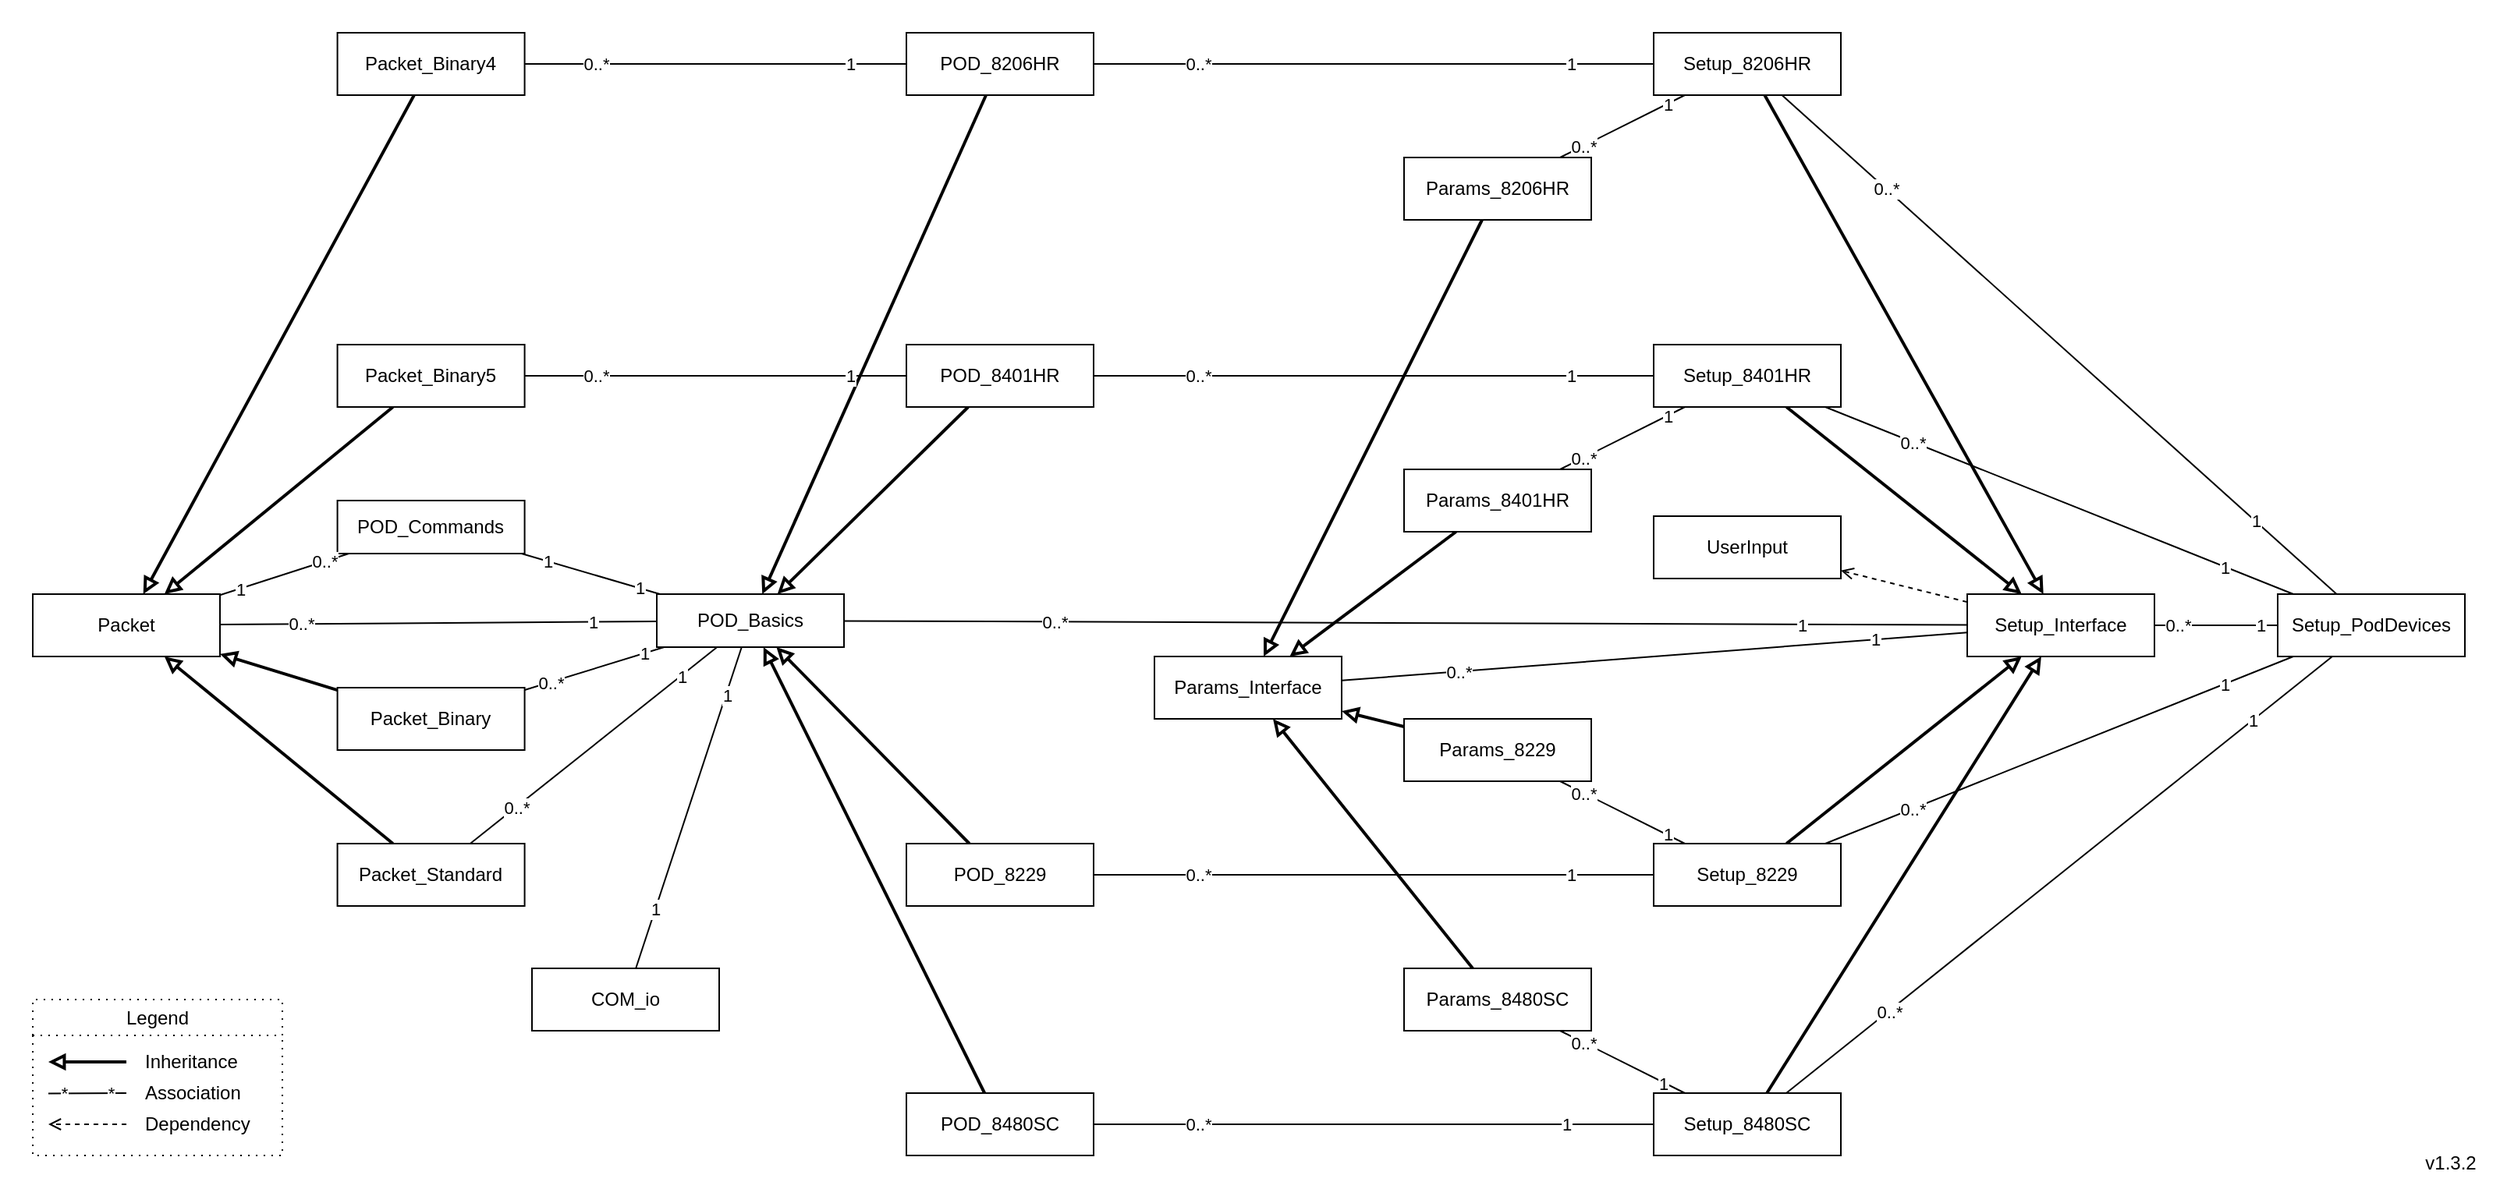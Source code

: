 <mxfile version="21.5.1" type="device">
  <diagram name="Page-1" id="8kIWOGsX5G2s9qzZLplj">
    <mxGraphModel dx="3590" dy="1853" grid="1" gridSize="10" guides="1" tooltips="1" connect="1" arrows="1" fold="1" page="0" pageScale="1" pageWidth="850" pageHeight="1100" math="0" shadow="0">
      <root>
        <mxCell id="0" />
        <mxCell id="1" parent="0" />
        <mxCell id="rNg2EFlrI3MOSEz9Saxy-4" value="" style="rounded=0;whiteSpace=wrap;html=1;strokeColor=#FFFFFF;strokeWidth=1;fontStyle=0" parent="1" vertex="1">
          <mxGeometry x="-460" y="-20" width="1600" height="760" as="geometry" />
        </mxCell>
        <mxCell id="12" value="Legend" style="swimlane;whiteSpace=wrap;html=1;gradientColor=none;dashed=1;dashPattern=1 4;fontStyle=0" parent="1" vertex="1">
          <mxGeometry x="-440" y="620" width="160" height="100" as="geometry" />
        </mxCell>
        <mxCell id="7" value="Inheritance" style="text;html=1;strokeColor=none;fillColor=none;align=left;verticalAlign=middle;whiteSpace=wrap;rounded=0;fontStyle=0" parent="12" vertex="1">
          <mxGeometry x="70" y="30" width="80" height="20" as="geometry" />
        </mxCell>
        <mxCell id="4" value="" style="endArrow=block;html=1;endFill=0;strokeWidth=2;fontStyle=0" parent="12" edge="1">
          <mxGeometry width="50" height="50" relative="1" as="geometry">
            <mxPoint x="60" y="40" as="sourcePoint" />
            <mxPoint x="10" y="40" as="targetPoint" />
          </mxGeometry>
        </mxCell>
        <mxCell id="8" value="Association" style="text;html=1;strokeColor=none;fillColor=none;align=left;verticalAlign=middle;whiteSpace=wrap;rounded=0;fontStyle=0" parent="12" vertex="1">
          <mxGeometry x="70" y="50" width="80" height="20" as="geometry" />
        </mxCell>
        <mxCell id="4rP3tmyDoXCIiBvURkH--39" value="" style="endArrow=open;html=1;endFill=0;dashed=1;fontStyle=0" parent="12" edge="1">
          <mxGeometry width="50" height="50" relative="1" as="geometry">
            <mxPoint x="60" y="80" as="sourcePoint" />
            <mxPoint x="10" y="80" as="targetPoint" />
          </mxGeometry>
        </mxCell>
        <mxCell id="4rP3tmyDoXCIiBvURkH--40" value="Dependency" style="text;html=1;strokeColor=none;fillColor=none;align=left;verticalAlign=middle;whiteSpace=wrap;rounded=0;fontStyle=0" parent="12" vertex="1">
          <mxGeometry x="70" y="70" width="80" height="20" as="geometry" />
        </mxCell>
        <mxCell id="4rP3tmyDoXCIiBvURkH--67" value="" style="endArrow=none;html=1;endFill=0;fontStyle=0" parent="12" edge="1">
          <mxGeometry width="50" height="50" relative="1" as="geometry">
            <mxPoint x="60" y="60" as="sourcePoint" />
            <mxPoint x="10" y="60.25" as="targetPoint" />
          </mxGeometry>
        </mxCell>
        <mxCell id="4rP3tmyDoXCIiBvURkH--68" value="*" style="edgeLabel;html=1;align=center;verticalAlign=middle;resizable=0;points=[];fontStyle=0" parent="4rP3tmyDoXCIiBvURkH--67" vertex="1" connectable="0">
          <mxGeometry x="0.627" relative="1" as="geometry">
            <mxPoint as="offset" />
          </mxGeometry>
        </mxCell>
        <mxCell id="4rP3tmyDoXCIiBvURkH--69" value="*&lt;br&gt;" style="edgeLabel;html=1;align=center;verticalAlign=middle;resizable=0;points=[];fontStyle=0" parent="4rP3tmyDoXCIiBvURkH--67" vertex="1" connectable="0">
          <mxGeometry x="-0.706" relative="1" as="geometry">
            <mxPoint x="-3" as="offset" />
          </mxGeometry>
        </mxCell>
        <mxCell id="bx1p0kPIpxOsbpVViYsy-33" value="" style="endArrow=none;html=1;endFill=0;fontStyle=0" parent="1" source="_WhWga9PzR_UyUv0E_fq-114" target="_WhWga9PzR_UyUv0E_fq-112" edge="1">
          <mxGeometry width="50" height="50" relative="1" as="geometry">
            <mxPoint x="932" y="268.72" as="sourcePoint" />
            <mxPoint x="902" y="268.72" as="targetPoint" />
          </mxGeometry>
        </mxCell>
        <mxCell id="4rP3tmyDoXCIiBvURkH--42" value="1" style="edgeLabel;html=1;align=center;verticalAlign=middle;resizable=0;points=[];fontStyle=0" parent="bx1p0kPIpxOsbpVViYsy-33" vertex="1" connectable="0">
          <mxGeometry x="0.627" relative="1" as="geometry">
            <mxPoint as="offset" />
          </mxGeometry>
        </mxCell>
        <mxCell id="4rP3tmyDoXCIiBvURkH--44" value="1" style="edgeLabel;html=1;align=center;verticalAlign=middle;resizable=0;points=[];fontStyle=0" parent="bx1p0kPIpxOsbpVViYsy-33" vertex="1" connectable="0">
          <mxGeometry x="-0.706" relative="1" as="geometry">
            <mxPoint as="offset" />
          </mxGeometry>
        </mxCell>
        <mxCell id="bx1p0kPIpxOsbpVViYsy-34" value="" style="endArrow=block;html=1;endFill=0;strokeWidth=2;fontStyle=0" parent="1" source="_WhWga9PzR_UyUv0E_fq-116" target="_WhWga9PzR_UyUv0E_fq-115" edge="1">
          <mxGeometry width="50" height="50" relative="1" as="geometry">
            <mxPoint x="780" y="-73.78" as="sourcePoint" />
            <mxPoint x="750" y="-73.78" as="targetPoint" />
          </mxGeometry>
        </mxCell>
        <mxCell id="bx1p0kPIpxOsbpVViYsy-35" value="" style="endArrow=block;html=1;endFill=0;strokeWidth=2;fontStyle=0" parent="1" source="_WhWga9PzR_UyUv0E_fq-118" target="_WhWga9PzR_UyUv0E_fq-115" edge="1">
          <mxGeometry width="50" height="50" relative="1" as="geometry">
            <mxPoint x="-30" y="381.22" as="sourcePoint" />
            <mxPoint x="-110" y="375.22" as="targetPoint" />
          </mxGeometry>
        </mxCell>
        <mxCell id="bx1p0kPIpxOsbpVViYsy-36" value="" style="endArrow=block;html=1;endFill=0;strokeWidth=2;fontStyle=0" parent="1" source="_WhWga9PzR_UyUv0E_fq-101" target="_WhWga9PzR_UyUv0E_fq-114" edge="1">
          <mxGeometry width="50" height="50" relative="1" as="geometry">
            <mxPoint x="917" y="-62.78" as="sourcePoint" />
            <mxPoint x="887" y="-62.78" as="targetPoint" />
          </mxGeometry>
        </mxCell>
        <mxCell id="bx1p0kPIpxOsbpVViYsy-37" value="" style="endArrow=block;html=1;endFill=0;strokeWidth=2;fontStyle=0" parent="1" source="_WhWga9PzR_UyUv0E_fq-102" target="_WhWga9PzR_UyUv0E_fq-114" edge="1">
          <mxGeometry width="50" height="50" relative="1" as="geometry">
            <mxPoint x="197" y="57.22" as="sourcePoint" />
            <mxPoint x="117" y="60.22" as="targetPoint" />
          </mxGeometry>
        </mxCell>
        <mxCell id="bx1p0kPIpxOsbpVViYsy-43" value="" style="endArrow=block;html=1;endFill=0;strokeWidth=2;fontStyle=0" parent="1" source="_WhWga9PzR_UyUv0E_fq-113" target="_WhWga9PzR_UyUv0E_fq-122" edge="1">
          <mxGeometry width="50" height="50" relative="1" as="geometry">
            <mxPoint x="330" y="67.22" as="sourcePoint" />
            <mxPoint x="250" y="49.22" as="targetPoint" />
          </mxGeometry>
        </mxCell>
        <mxCell id="bx1p0kPIpxOsbpVViYsy-44" value="" style="endArrow=block;html=1;endFill=0;strokeWidth=2;fontStyle=0" parent="1" source="_WhWga9PzR_UyUv0E_fq-119" target="_WhWga9PzR_UyUv0E_fq-122" edge="1">
          <mxGeometry width="50" height="50" relative="1" as="geometry">
            <mxPoint x="789" y="68.22" as="sourcePoint" />
            <mxPoint x="552" y="217.22" as="targetPoint" />
          </mxGeometry>
        </mxCell>
        <mxCell id="bx1p0kPIpxOsbpVViYsy-47" value="" style="endArrow=open;html=1;endFill=0;dashed=1;fontStyle=0" parent="1" source="_WhWga9PzR_UyUv0E_fq-122" target="_WhWga9PzR_UyUv0E_fq-121" edge="1">
          <mxGeometry width="50" height="50" relative="1" as="geometry">
            <mxPoint x="364" y="75.22" as="sourcePoint" />
            <mxPoint x="164" y="157.22" as="targetPoint" />
          </mxGeometry>
        </mxCell>
        <mxCell id="bx1p0kPIpxOsbpVViYsy-51" value="" style="endArrow=block;html=1;endFill=0;strokeWidth=2;fontStyle=0" parent="1" source="_WhWga9PzR_UyUv0E_fq-95" target="_WhWga9PzR_UyUv0E_fq-114" edge="1">
          <mxGeometry width="50" height="50" relative="1" as="geometry">
            <mxPoint x="165" y="158.22" as="sourcePoint" />
            <mxPoint x="107" y="169.22" as="targetPoint" />
          </mxGeometry>
        </mxCell>
        <mxCell id="Au0DEcnGLnKyeH4aQmwk-26" value="" style="endArrow=block;html=1;endFill=0;strokeWidth=2;fontStyle=0" parent="1" source="_WhWga9PzR_UyUv0E_fq-128" target="_WhWga9PzR_UyUv0E_fq-115" edge="1">
          <mxGeometry width="50" height="50" relative="1" as="geometry">
            <mxPoint y="28.22" as="sourcePoint" />
            <mxPoint x="-32" y="44.22" as="targetPoint" />
          </mxGeometry>
        </mxCell>
        <mxCell id="Au0DEcnGLnKyeH4aQmwk-31" value="" style="endArrow=block;html=1;endFill=0;strokeWidth=2;fontStyle=0" parent="1" source="_WhWga9PzR_UyUv0E_fq-123" target="_WhWga9PzR_UyUv0E_fq-122" edge="1">
          <mxGeometry width="50" height="50" relative="1" as="geometry">
            <mxPoint x="912" y="109.22" as="sourcePoint" />
            <mxPoint x="816" y="249.22" as="targetPoint" />
          </mxGeometry>
        </mxCell>
        <mxCell id="4rP3tmyDoXCIiBvURkH--19" value="" style="endArrow=block;html=1;endFill=0;strokeWidth=2;fontStyle=0" parent="1" source="_WhWga9PzR_UyUv0E_fq-109" target="_WhWga9PzR_UyUv0E_fq-114" edge="1">
          <mxGeometry width="50" height="50" relative="1" as="geometry">
            <mxPoint x="186" y="517.22" as="sourcePoint" />
            <mxPoint x="43" y="171.22" as="targetPoint" />
          </mxGeometry>
        </mxCell>
        <mxCell id="4rP3tmyDoXCIiBvURkH--21" value="" style="endArrow=block;html=1;endFill=0;strokeWidth=2;fontStyle=0" parent="1" source="_WhWga9PzR_UyUv0E_fq-126" target="_WhWga9PzR_UyUv0E_fq-122" edge="1">
          <mxGeometry width="50" height="50" relative="1" as="geometry">
            <mxPoint x="911" y="482.22" as="sourcePoint" />
            <mxPoint x="818" y="353.22" as="targetPoint" />
          </mxGeometry>
        </mxCell>
        <mxCell id="4rP3tmyDoXCIiBvURkH--33" value="" style="endArrow=block;html=1;endFill=0;strokeWidth=2;fontStyle=0" parent="1" source="_WhWga9PzR_UyUv0E_fq-127" target="_WhWga9PzR_UyUv0E_fq-115" edge="1">
          <mxGeometry width="50" height="50" relative="1" as="geometry">
            <mxPoint x="180" y="315.22" as="sourcePoint" />
            <mxPoint x="126" y="281.22" as="targetPoint" />
          </mxGeometry>
        </mxCell>
        <mxCell id="4rP3tmyDoXCIiBvURkH--45" value="" style="endArrow=none;html=1;endFill=0;fontStyle=0" parent="1" source="_WhWga9PzR_UyUv0E_fq-114" target="_WhWga9PzR_UyUv0E_fq-111" edge="1">
          <mxGeometry width="50" height="50" relative="1" as="geometry">
            <mxPoint x="-78" y="411.72" as="sourcePoint" />
            <mxPoint x="-141" y="388.72" as="targetPoint" />
          </mxGeometry>
        </mxCell>
        <mxCell id="4rP3tmyDoXCIiBvURkH--46" value="1" style="edgeLabel;html=1;align=center;verticalAlign=middle;resizable=0;points=[];fontStyle=0" parent="4rP3tmyDoXCIiBvURkH--45" vertex="1" connectable="0">
          <mxGeometry x="0.627" relative="1" as="geometry">
            <mxPoint as="offset" />
          </mxGeometry>
        </mxCell>
        <mxCell id="4rP3tmyDoXCIiBvURkH--47" value="1" style="edgeLabel;html=1;align=center;verticalAlign=middle;resizable=0;points=[];fontStyle=0" parent="4rP3tmyDoXCIiBvURkH--45" vertex="1" connectable="0">
          <mxGeometry x="-0.706" relative="1" as="geometry">
            <mxPoint as="offset" />
          </mxGeometry>
        </mxCell>
        <mxCell id="4rP3tmyDoXCIiBvURkH--48" value="" style="endArrow=none;html=1;endFill=0;fontStyle=0" parent="1" source="_WhWga9PzR_UyUv0E_fq-123" target="_WhWga9PzR_UyUv0E_fq-95" edge="1">
          <mxGeometry width="50" height="50" relative="1" as="geometry">
            <mxPoint x="550" y="-197.0" as="sourcePoint" />
            <mxPoint x="60" y="-197.0" as="targetPoint" />
          </mxGeometry>
        </mxCell>
        <mxCell id="4rP3tmyDoXCIiBvURkH--49" value="0..*" style="edgeLabel;html=1;align=center;verticalAlign=middle;resizable=0;points=[];fontStyle=0" parent="4rP3tmyDoXCIiBvURkH--48" vertex="1" connectable="0">
          <mxGeometry x="0.627" relative="1" as="geometry">
            <mxPoint as="offset" />
          </mxGeometry>
        </mxCell>
        <mxCell id="4rP3tmyDoXCIiBvURkH--50" value="1" style="edgeLabel;html=1;align=center;verticalAlign=middle;resizable=0;points=[];fontStyle=0" parent="4rP3tmyDoXCIiBvURkH--48" vertex="1" connectable="0">
          <mxGeometry x="-0.706" relative="1" as="geometry">
            <mxPoint as="offset" />
          </mxGeometry>
        </mxCell>
        <mxCell id="4rP3tmyDoXCIiBvURkH--51" value="" style="endArrow=none;html=1;endFill=0;fontStyle=0" parent="1" source="_WhWga9PzR_UyUv0E_fq-123" target="_WhWga9PzR_UyUv0E_fq-128" edge="1">
          <mxGeometry width="50" height="50" relative="1" as="geometry">
            <mxPoint x="870" y="-201.78" as="sourcePoint" />
            <mxPoint x="380" y="-201.78" as="targetPoint" />
          </mxGeometry>
        </mxCell>
        <mxCell id="4rP3tmyDoXCIiBvURkH--52" value="0..*" style="edgeLabel;html=1;align=center;verticalAlign=middle;resizable=0;points=[];fontStyle=0" parent="4rP3tmyDoXCIiBvURkH--51" vertex="1" connectable="0">
          <mxGeometry x="0.627" relative="1" as="geometry">
            <mxPoint as="offset" />
          </mxGeometry>
        </mxCell>
        <mxCell id="4rP3tmyDoXCIiBvURkH--53" value="1" style="edgeLabel;html=1;align=center;verticalAlign=middle;resizable=0;points=[];fontStyle=0" parent="4rP3tmyDoXCIiBvURkH--51" vertex="1" connectable="0">
          <mxGeometry x="-0.706" relative="1" as="geometry">
            <mxPoint as="offset" />
          </mxGeometry>
        </mxCell>
        <mxCell id="4rP3tmyDoXCIiBvURkH--54" value="" style="endArrow=none;html=1;endFill=0;fontStyle=0" parent="1" source="_WhWga9PzR_UyUv0E_fq-113" target="_WhWga9PzR_UyUv0E_fq-101" edge="1">
          <mxGeometry width="50" height="50" relative="1" as="geometry">
            <mxPoint x="550" y="-161" as="sourcePoint" />
            <mxPoint x="60" y="-161" as="targetPoint" />
          </mxGeometry>
        </mxCell>
        <mxCell id="4rP3tmyDoXCIiBvURkH--55" value="0..*" style="edgeLabel;html=1;align=center;verticalAlign=middle;resizable=0;points=[];fontStyle=0" parent="4rP3tmyDoXCIiBvURkH--54" vertex="1" connectable="0">
          <mxGeometry x="0.627" relative="1" as="geometry">
            <mxPoint as="offset" />
          </mxGeometry>
        </mxCell>
        <mxCell id="4rP3tmyDoXCIiBvURkH--56" value="1" style="edgeLabel;html=1;align=center;verticalAlign=middle;resizable=0;points=[];fontStyle=0" parent="4rP3tmyDoXCIiBvURkH--54" vertex="1" connectable="0">
          <mxGeometry x="-0.706" relative="1" as="geometry">
            <mxPoint as="offset" />
          </mxGeometry>
        </mxCell>
        <mxCell id="4rP3tmyDoXCIiBvURkH--57" value="" style="endArrow=none;html=1;endFill=0;fontStyle=0" parent="1" source="_WhWga9PzR_UyUv0E_fq-113" target="_WhWga9PzR_UyUv0E_fq-116" edge="1">
          <mxGeometry width="50" height="50" relative="1" as="geometry">
            <mxPoint x="630" y="64" as="sourcePoint" />
            <mxPoint x="590" y="-82.78" as="targetPoint" />
          </mxGeometry>
        </mxCell>
        <mxCell id="4rP3tmyDoXCIiBvURkH--58" value="0..*" style="edgeLabel;html=1;align=center;verticalAlign=middle;resizable=0;points=[];fontStyle=0" parent="4rP3tmyDoXCIiBvURkH--57" vertex="1" connectable="0">
          <mxGeometry x="0.627" relative="1" as="geometry">
            <mxPoint as="offset" />
          </mxGeometry>
        </mxCell>
        <mxCell id="4rP3tmyDoXCIiBvURkH--59" value="1" style="edgeLabel;html=1;align=center;verticalAlign=middle;resizable=0;points=[];fontStyle=0" parent="4rP3tmyDoXCIiBvURkH--57" vertex="1" connectable="0">
          <mxGeometry x="-0.706" relative="1" as="geometry">
            <mxPoint as="offset" />
          </mxGeometry>
        </mxCell>
        <mxCell id="4rP3tmyDoXCIiBvURkH--60" value="" style="endArrow=none;html=1;endFill=0;fontStyle=0" parent="1" source="_WhWga9PzR_UyUv0E_fq-119" target="_WhWga9PzR_UyUv0E_fq-102" edge="1">
          <mxGeometry width="50" height="50" relative="1" as="geometry">
            <mxPoint x="550" y="124" as="sourcePoint" />
            <mxPoint x="60" y="125" as="targetPoint" />
          </mxGeometry>
        </mxCell>
        <mxCell id="4rP3tmyDoXCIiBvURkH--61" value="0..*" style="edgeLabel;html=1;align=center;verticalAlign=middle;resizable=0;points=[];fontStyle=0" parent="4rP3tmyDoXCIiBvURkH--60" vertex="1" connectable="0">
          <mxGeometry x="0.627" relative="1" as="geometry">
            <mxPoint as="offset" />
          </mxGeometry>
        </mxCell>
        <mxCell id="4rP3tmyDoXCIiBvURkH--62" value="1" style="edgeLabel;html=1;align=center;verticalAlign=middle;resizable=0;points=[];fontStyle=0" parent="4rP3tmyDoXCIiBvURkH--60" vertex="1" connectable="0">
          <mxGeometry x="-0.706" relative="1" as="geometry">
            <mxPoint as="offset" />
          </mxGeometry>
        </mxCell>
        <mxCell id="4rP3tmyDoXCIiBvURkH--63" value="" style="endArrow=none;html=1;endFill=0;fontStyle=0" parent="1" source="_WhWga9PzR_UyUv0E_fq-119" target="_WhWga9PzR_UyUv0E_fq-118" edge="1">
          <mxGeometry width="50" height="50" relative="1" as="geometry">
            <mxPoint x="870" y="508.22" as="sourcePoint" />
            <mxPoint x="370" y="508.22" as="targetPoint" />
          </mxGeometry>
        </mxCell>
        <mxCell id="4rP3tmyDoXCIiBvURkH--64" value="0..*" style="edgeLabel;html=1;align=center;verticalAlign=middle;resizable=0;points=[];fontStyle=0" parent="4rP3tmyDoXCIiBvURkH--63" vertex="1" connectable="0">
          <mxGeometry x="0.627" relative="1" as="geometry">
            <mxPoint as="offset" />
          </mxGeometry>
        </mxCell>
        <mxCell id="4rP3tmyDoXCIiBvURkH--65" value="1" style="edgeLabel;html=1;align=center;verticalAlign=middle;resizable=0;points=[];fontStyle=0" parent="4rP3tmyDoXCIiBvURkH--63" vertex="1" connectable="0">
          <mxGeometry x="-0.706" relative="1" as="geometry">
            <mxPoint as="offset" />
          </mxGeometry>
        </mxCell>
        <mxCell id="4rP3tmyDoXCIiBvURkH--72" value="" style="endArrow=none;html=1;endFill=0;fontStyle=0" parent="1" source="_WhWga9PzR_UyUv0E_fq-126" target="_WhWga9PzR_UyUv0E_fq-109" edge="1">
          <mxGeometry width="50" height="50" relative="1" as="geometry">
            <mxPoint x="540" y="890" as="sourcePoint" />
            <mxPoint x="40" y="890" as="targetPoint" />
          </mxGeometry>
        </mxCell>
        <mxCell id="4rP3tmyDoXCIiBvURkH--73" value="0..*" style="edgeLabel;html=1;align=center;verticalAlign=middle;resizable=0;points=[];fontStyle=0" parent="4rP3tmyDoXCIiBvURkH--72" vertex="1" connectable="0">
          <mxGeometry x="0.627" relative="1" as="geometry">
            <mxPoint as="offset" />
          </mxGeometry>
        </mxCell>
        <mxCell id="4rP3tmyDoXCIiBvURkH--74" value="1" style="edgeLabel;html=1;align=center;verticalAlign=middle;resizable=0;points=[];fontStyle=0" parent="4rP3tmyDoXCIiBvURkH--72" vertex="1" connectable="0">
          <mxGeometry x="-0.706" relative="1" as="geometry">
            <mxPoint x="-3" as="offset" />
          </mxGeometry>
        </mxCell>
        <mxCell id="4rP3tmyDoXCIiBvURkH--75" value="" style="endArrow=none;html=1;endFill=0;fontStyle=0" parent="1" source="_WhWga9PzR_UyUv0E_fq-126" target="_WhWga9PzR_UyUv0E_fq-127" edge="1">
          <mxGeometry width="50" height="50" relative="1" as="geometry">
            <mxPoint x="870" y="885.22" as="sourcePoint" />
            <mxPoint x="570" y="929" as="targetPoint" />
          </mxGeometry>
        </mxCell>
        <mxCell id="4rP3tmyDoXCIiBvURkH--76" value="0..*" style="edgeLabel;html=1;align=center;verticalAlign=middle;resizable=0;points=[];fontStyle=0" parent="4rP3tmyDoXCIiBvURkH--75" vertex="1" connectable="0">
          <mxGeometry x="0.627" relative="1" as="geometry">
            <mxPoint as="offset" />
          </mxGeometry>
        </mxCell>
        <mxCell id="4rP3tmyDoXCIiBvURkH--77" value="1" style="edgeLabel;html=1;align=center;verticalAlign=middle;resizable=0;points=[];fontStyle=0" parent="4rP3tmyDoXCIiBvURkH--75" vertex="1" connectable="0">
          <mxGeometry x="-0.706" relative="1" as="geometry">
            <mxPoint x="-3" as="offset" />
          </mxGeometry>
        </mxCell>
        <mxCell id="4rP3tmyDoXCIiBvURkH--82" value="" style="endArrow=none;html=1;endFill=0;fontStyle=0" parent="1" source="_WhWga9PzR_UyUv0E_fq-108" target="_WhWga9PzR_UyUv0E_fq-122" edge="1">
          <mxGeometry width="50" height="50" relative="1" as="geometry">
            <mxPoint x="1210" y="528.22" as="sourcePoint" />
            <mxPoint x="930" y="427.22" as="targetPoint" />
          </mxGeometry>
        </mxCell>
        <mxCell id="4rP3tmyDoXCIiBvURkH--83" value="0..*" style="edgeLabel;html=1;align=center;verticalAlign=middle;resizable=0;points=[];fontStyle=0" parent="4rP3tmyDoXCIiBvURkH--82" vertex="1" connectable="0">
          <mxGeometry x="0.627" relative="1" as="geometry">
            <mxPoint as="offset" />
          </mxGeometry>
        </mxCell>
        <mxCell id="4rP3tmyDoXCIiBvURkH--84" value="1" style="edgeLabel;html=1;align=center;verticalAlign=middle;resizable=0;points=[];fontStyle=0" parent="4rP3tmyDoXCIiBvURkH--82" vertex="1" connectable="0">
          <mxGeometry x="-0.706" relative="1" as="geometry">
            <mxPoint as="offset" />
          </mxGeometry>
        </mxCell>
        <mxCell id="iEaEduzbrhPbKf1LfvDi-17" value="v1.3.2" style="text;html=1;strokeColor=none;fillColor=none;align=center;verticalAlign=middle;whiteSpace=wrap;rounded=0;fontStyle=0" parent="1" vertex="1">
          <mxGeometry x="1080" y="710" width="60" height="30" as="geometry" />
        </mxCell>
        <mxCell id="_WhWga9PzR_UyUv0E_fq-20" value="" style="endArrow=block;html=1;endFill=0;strokeWidth=2;fontStyle=0" edge="1" parent="1" source="_WhWga9PzR_UyUv0E_fq-107" target="_WhWga9PzR_UyUv0E_fq-105">
          <mxGeometry width="50" height="50" relative="1" as="geometry">
            <mxPoint x="-591.71" y="1087.22" as="sourcePoint" />
            <mxPoint x="-641.71" y="1087.22" as="targetPoint" />
          </mxGeometry>
        </mxCell>
        <mxCell id="_WhWga9PzR_UyUv0E_fq-25" value="" style="endArrow=block;html=1;endFill=0;strokeWidth=2;fontStyle=0" edge="1" parent="1" source="_WhWga9PzR_UyUv0E_fq-110" target="_WhWga9PzR_UyUv0E_fq-105">
          <mxGeometry width="50" height="50" relative="1" as="geometry">
            <mxPoint x="-496.71" y="1397.22" as="sourcePoint" />
            <mxPoint x="-496.71" y="1361.22" as="targetPoint" />
          </mxGeometry>
        </mxCell>
        <mxCell id="_WhWga9PzR_UyUv0E_fq-33" value="" style="endArrow=block;html=1;endFill=0;strokeWidth=2;fontStyle=0" edge="1" parent="1" source="_WhWga9PzR_UyUv0E_fq-96" target="_WhWga9PzR_UyUv0E_fq-105">
          <mxGeometry width="50" height="50" relative="1" as="geometry">
            <mxPoint x="-302.71" y="1397.22" as="sourcePoint" />
            <mxPoint x="-381.71" y="1361.22" as="targetPoint" />
          </mxGeometry>
        </mxCell>
        <mxCell id="_WhWga9PzR_UyUv0E_fq-46" value="" style="endArrow=block;html=1;endFill=0;strokeWidth=2;fontStyle=0" edge="1" parent="1" source="_WhWga9PzR_UyUv0E_fq-97" target="_WhWga9PzR_UyUv0E_fq-105">
          <mxGeometry width="50" height="50" relative="1" as="geometry">
            <mxPoint x="-265.71" y="1423.22" as="sourcePoint" />
            <mxPoint x="-391.71" y="1361.22" as="targetPoint" />
          </mxGeometry>
        </mxCell>
        <mxCell id="_WhWga9PzR_UyUv0E_fq-49" value="" style="endArrow=none;html=1;endFill=0;fontStyle=0" edge="1" parent="1" source="_WhWga9PzR_UyUv0E_fq-114" target="_WhWga9PzR_UyUv0E_fq-105">
          <mxGeometry width="50" height="50" relative="1" as="geometry">
            <mxPoint x="541" y="274.22" as="sourcePoint" />
            <mxPoint x="447" y="367.22" as="targetPoint" />
          </mxGeometry>
        </mxCell>
        <mxCell id="_WhWga9PzR_UyUv0E_fq-50" value="0..*" style="edgeLabel;html=1;align=center;verticalAlign=middle;resizable=0;points=[];fontStyle=0" vertex="1" connectable="0" parent="_WhWga9PzR_UyUv0E_fq-49">
          <mxGeometry x="0.627" relative="1" as="geometry">
            <mxPoint as="offset" />
          </mxGeometry>
        </mxCell>
        <mxCell id="_WhWga9PzR_UyUv0E_fq-51" value="1" style="edgeLabel;html=1;align=center;verticalAlign=middle;resizable=0;points=[];fontStyle=0" vertex="1" connectable="0" parent="_WhWga9PzR_UyUv0E_fq-49">
          <mxGeometry x="-0.706" relative="1" as="geometry">
            <mxPoint as="offset" />
          </mxGeometry>
        </mxCell>
        <mxCell id="_WhWga9PzR_UyUv0E_fq-53" value="" style="endArrow=none;html=1;endFill=0;fontStyle=0" edge="1" parent="1" source="_WhWga9PzR_UyUv0E_fq-114" target="_WhWga9PzR_UyUv0E_fq-107">
          <mxGeometry width="50" height="50" relative="1" as="geometry">
            <mxPoint x="-297" y="484.22" as="sourcePoint" />
            <mxPoint x="-586" y="691.22" as="targetPoint" />
          </mxGeometry>
        </mxCell>
        <mxCell id="_WhWga9PzR_UyUv0E_fq-54" value="0..*" style="edgeLabel;html=1;align=center;verticalAlign=middle;resizable=0;points=[];fontStyle=0" vertex="1" connectable="0" parent="_WhWga9PzR_UyUv0E_fq-53">
          <mxGeometry x="0.627" relative="1" as="geometry">
            <mxPoint as="offset" />
          </mxGeometry>
        </mxCell>
        <mxCell id="_WhWga9PzR_UyUv0E_fq-55" value="1" style="edgeLabel;html=1;align=center;verticalAlign=middle;resizable=0;points=[];fontStyle=0" vertex="1" connectable="0" parent="_WhWga9PzR_UyUv0E_fq-53">
          <mxGeometry x="-0.706" relative="1" as="geometry">
            <mxPoint as="offset" />
          </mxGeometry>
        </mxCell>
        <mxCell id="_WhWga9PzR_UyUv0E_fq-56" value="" style="endArrow=none;html=1;endFill=0;fontStyle=0" edge="1" parent="1" source="_WhWga9PzR_UyUv0E_fq-114" target="_WhWga9PzR_UyUv0E_fq-110">
          <mxGeometry width="50" height="50" relative="1" as="geometry">
            <mxPoint x="-297" y="484.22" as="sourcePoint" />
            <mxPoint x="-586" y="691.22" as="targetPoint" />
          </mxGeometry>
        </mxCell>
        <mxCell id="_WhWga9PzR_UyUv0E_fq-57" value="0..*" style="edgeLabel;html=1;align=center;verticalAlign=middle;resizable=0;points=[];fontStyle=0" vertex="1" connectable="0" parent="_WhWga9PzR_UyUv0E_fq-56">
          <mxGeometry x="0.627" relative="1" as="geometry">
            <mxPoint as="offset" />
          </mxGeometry>
        </mxCell>
        <mxCell id="_WhWga9PzR_UyUv0E_fq-58" value="1" style="edgeLabel;html=1;align=center;verticalAlign=middle;resizable=0;points=[];fontStyle=0" vertex="1" connectable="0" parent="_WhWga9PzR_UyUv0E_fq-56">
          <mxGeometry x="-0.706" relative="1" as="geometry">
            <mxPoint as="offset" />
          </mxGeometry>
        </mxCell>
        <mxCell id="_WhWga9PzR_UyUv0E_fq-65" value="" style="endArrow=none;html=1;endFill=0;fontStyle=0" edge="1" parent="1" source="_WhWga9PzR_UyUv0E_fq-101" target="_WhWga9PzR_UyUv0E_fq-96">
          <mxGeometry width="50" height="50" relative="1" as="geometry">
            <mxPoint x="87" y="114.22" as="sourcePoint" />
            <mxPoint x="-903" y="278.22" as="targetPoint" />
          </mxGeometry>
        </mxCell>
        <mxCell id="_WhWga9PzR_UyUv0E_fq-66" value="0..*" style="edgeLabel;html=1;align=center;verticalAlign=middle;resizable=0;points=[];fontStyle=0" vertex="1" connectable="0" parent="_WhWga9PzR_UyUv0E_fq-65">
          <mxGeometry x="0.627" relative="1" as="geometry">
            <mxPoint as="offset" />
          </mxGeometry>
        </mxCell>
        <mxCell id="_WhWga9PzR_UyUv0E_fq-67" value="1" style="edgeLabel;html=1;align=center;verticalAlign=middle;resizable=0;points=[];fontStyle=0" vertex="1" connectable="0" parent="_WhWga9PzR_UyUv0E_fq-65">
          <mxGeometry x="-0.706" relative="1" as="geometry">
            <mxPoint as="offset" />
          </mxGeometry>
        </mxCell>
        <mxCell id="_WhWga9PzR_UyUv0E_fq-79" value="" style="endArrow=none;html=1;endFill=0;fontStyle=0" edge="1" parent="1" source="_WhWga9PzR_UyUv0E_fq-102" target="_WhWga9PzR_UyUv0E_fq-97">
          <mxGeometry width="50" height="50" relative="1" as="geometry">
            <mxPoint x="97" y="265.22" as="sourcePoint" />
            <mxPoint x="-743" y="509.22" as="targetPoint" />
          </mxGeometry>
        </mxCell>
        <mxCell id="_WhWga9PzR_UyUv0E_fq-80" value="0..*" style="edgeLabel;html=1;align=center;verticalAlign=middle;resizable=0;points=[];fontStyle=0" vertex="1" connectable="0" parent="_WhWga9PzR_UyUv0E_fq-79">
          <mxGeometry x="0.627" relative="1" as="geometry">
            <mxPoint as="offset" />
          </mxGeometry>
        </mxCell>
        <mxCell id="_WhWga9PzR_UyUv0E_fq-81" value="1" style="edgeLabel;html=1;align=center;verticalAlign=middle;resizable=0;points=[];fontStyle=0" vertex="1" connectable="0" parent="_WhWga9PzR_UyUv0E_fq-79">
          <mxGeometry x="-0.706" relative="1" as="geometry">
            <mxPoint as="offset" />
          </mxGeometry>
        </mxCell>
        <mxCell id="_WhWga9PzR_UyUv0E_fq-95" value="POD_8229" style="rounded=0;whiteSpace=wrap;html=1;fontStyle=0" vertex="1" parent="1">
          <mxGeometry x="120" y="520" width="120" height="40" as="geometry" />
        </mxCell>
        <mxCell id="_WhWga9PzR_UyUv0E_fq-96" value="&lt;span&gt;Packet_Binary4&lt;/span&gt;" style="rounded=0;whiteSpace=wrap;html=1;fontStyle=0" vertex="1" parent="1">
          <mxGeometry x="-244.71" width="120" height="40" as="geometry" />
        </mxCell>
        <mxCell id="_WhWga9PzR_UyUv0E_fq-97" value="&lt;span&gt;Packet_Binary5&lt;/span&gt;" style="rounded=0;whiteSpace=wrap;html=1;fontStyle=0" vertex="1" parent="1">
          <mxGeometry x="-244.71" y="200" width="120" height="40" as="geometry" />
        </mxCell>
        <mxCell id="_WhWga9PzR_UyUv0E_fq-101" value="&lt;span&gt;POD_8206HR&lt;/span&gt;" style="rounded=0;whiteSpace=wrap;html=1;fontStyle=0" vertex="1" parent="1">
          <mxGeometry x="120" width="120" height="40" as="geometry" />
        </mxCell>
        <mxCell id="_WhWga9PzR_UyUv0E_fq-102" value="&lt;span&gt;POD_8401HR&lt;/span&gt;" style="rounded=0;whiteSpace=wrap;html=1;fontStyle=0" vertex="1" parent="1">
          <mxGeometry x="120" y="200" width="120" height="40" as="geometry" />
        </mxCell>
        <mxCell id="_WhWga9PzR_UyUv0E_fq-105" value="Packet" style="rounded=0;whiteSpace=wrap;html=1;fontStyle=0" vertex="1" parent="1">
          <mxGeometry x="-440" y="360" width="120" height="40" as="geometry" />
        </mxCell>
        <mxCell id="_WhWga9PzR_UyUv0E_fq-107" value="&lt;span&gt;Packet_Standard&lt;/span&gt;" style="rounded=0;whiteSpace=wrap;html=1;fontStyle=0" vertex="1" parent="1">
          <mxGeometry x="-244.71" y="520" width="120" height="40" as="geometry" />
        </mxCell>
        <mxCell id="_WhWga9PzR_UyUv0E_fq-108" value="Setup_PodDevices" style="rounded=0;whiteSpace=wrap;html=1;fontStyle=0" vertex="1" parent="1">
          <mxGeometry x="999" y="360" width="120" height="40" as="geometry" />
        </mxCell>
        <mxCell id="_WhWga9PzR_UyUv0E_fq-109" value="&lt;span&gt;POD_8480SC&lt;/span&gt;" style="rounded=0;whiteSpace=wrap;html=1;fontStyle=0" vertex="1" parent="1">
          <mxGeometry x="120" y="680" width="120" height="40" as="geometry" />
        </mxCell>
        <mxCell id="_WhWga9PzR_UyUv0E_fq-110" value="Packet_Binary" style="rounded=0;whiteSpace=wrap;html=1;fontStyle=0" vertex="1" parent="1">
          <mxGeometry x="-244.71" y="420" width="120" height="40" as="geometry" />
        </mxCell>
        <mxCell id="_WhWga9PzR_UyUv0E_fq-111" value="COM_io" style="rounded=0;whiteSpace=wrap;html=1;fontStyle=0" vertex="1" parent="1">
          <mxGeometry x="-120" y="600" width="120" height="40" as="geometry" />
        </mxCell>
        <mxCell id="_WhWga9PzR_UyUv0E_fq-112" value="POD_Commands" style="rounded=0;whiteSpace=wrap;html=1;fontStyle=0" vertex="1" parent="1">
          <mxGeometry x="-244.71" y="300" width="120" height="34" as="geometry" />
        </mxCell>
        <mxCell id="_WhWga9PzR_UyUv0E_fq-113" value="Setup_8206HR" style="rounded=0;whiteSpace=wrap;html=1;fontStyle=0" vertex="1" parent="1">
          <mxGeometry x="599" width="120" height="40" as="geometry" />
        </mxCell>
        <mxCell id="_WhWga9PzR_UyUv0E_fq-114" value="POD_Basics" style="rounded=0;whiteSpace=wrap;html=1;fontStyle=0" vertex="1" parent="1">
          <mxGeometry x="-40" y="360" width="120" height="34" as="geometry" />
        </mxCell>
        <mxCell id="_WhWga9PzR_UyUv0E_fq-115" value="Params_Interface" style="rounded=0;whiteSpace=wrap;html=1;fontStyle=0" vertex="1" parent="1">
          <mxGeometry x="279" y="400" width="120" height="40" as="geometry" />
        </mxCell>
        <mxCell id="_WhWga9PzR_UyUv0E_fq-116" value="&lt;span&gt;Params_8206HR&lt;/span&gt;" style="rounded=0;whiteSpace=wrap;html=1;fontStyle=0" vertex="1" parent="1">
          <mxGeometry x="439" y="80" width="120" height="40" as="geometry" />
        </mxCell>
        <mxCell id="_WhWga9PzR_UyUv0E_fq-118" value="Params_8401HR" style="rounded=0;whiteSpace=wrap;html=1;fontStyle=0" vertex="1" parent="1">
          <mxGeometry x="439" y="280" width="120" height="40" as="geometry" />
        </mxCell>
        <mxCell id="_WhWga9PzR_UyUv0E_fq-119" value="Setup_8401HR" style="rounded=0;whiteSpace=wrap;html=1;fontStyle=0" vertex="1" parent="1">
          <mxGeometry x="599" y="200" width="120" height="40" as="geometry" />
        </mxCell>
        <mxCell id="_WhWga9PzR_UyUv0E_fq-121" value="UserInput" style="rounded=0;whiteSpace=wrap;html=1;fontStyle=0" vertex="1" parent="1">
          <mxGeometry x="599" y="310" width="120" height="40" as="geometry" />
        </mxCell>
        <mxCell id="_WhWga9PzR_UyUv0E_fq-122" value="Setup_Interface" style="rounded=0;whiteSpace=wrap;html=1;fontStyle=0" vertex="1" parent="1">
          <mxGeometry x="800" y="360" width="120" height="40" as="geometry" />
        </mxCell>
        <mxCell id="_WhWga9PzR_UyUv0E_fq-123" value="Setup_8229" style="rounded=0;whiteSpace=wrap;html=1;fontStyle=0" vertex="1" parent="1">
          <mxGeometry x="599" y="520" width="120" height="40" as="geometry" />
        </mxCell>
        <mxCell id="_WhWga9PzR_UyUv0E_fq-126" value="&lt;span&gt;Setup_8480SC&lt;/span&gt;" style="rounded=0;whiteSpace=wrap;html=1;fontStyle=0" vertex="1" parent="1">
          <mxGeometry x="599" y="680" width="120" height="40" as="geometry" />
        </mxCell>
        <mxCell id="_WhWga9PzR_UyUv0E_fq-127" value="Params_8480SC" style="rounded=0;whiteSpace=wrap;html=1;fontStyle=0" vertex="1" parent="1">
          <mxGeometry x="439" y="600" width="120" height="40" as="geometry" />
        </mxCell>
        <mxCell id="_WhWga9PzR_UyUv0E_fq-128" value="Params_8229" style="rounded=0;whiteSpace=wrap;html=1;fontStyle=0" vertex="1" parent="1">
          <mxGeometry x="439" y="440" width="120" height="40" as="geometry" />
        </mxCell>
        <mxCell id="_WhWga9PzR_UyUv0E_fq-133" value="" style="endArrow=none;html=1;endFill=0;fontStyle=0" edge="1" parent="1" source="_WhWga9PzR_UyUv0E_fq-105" target="_WhWga9PzR_UyUv0E_fq-112">
          <mxGeometry width="50" height="50" relative="1" as="geometry">
            <mxPoint x="82.29" y="248.22" as="sourcePoint" />
            <mxPoint x="-292.71" y="523.22" as="targetPoint" />
          </mxGeometry>
        </mxCell>
        <mxCell id="_WhWga9PzR_UyUv0E_fq-134" value="0..*" style="edgeLabel;html=1;align=center;verticalAlign=middle;resizable=0;points=[];fontStyle=0" vertex="1" connectable="0" parent="_WhWga9PzR_UyUv0E_fq-133">
          <mxGeometry x="0.627" relative="1" as="geometry">
            <mxPoint as="offset" />
          </mxGeometry>
        </mxCell>
        <mxCell id="_WhWga9PzR_UyUv0E_fq-135" value="1" style="edgeLabel;html=1;align=center;verticalAlign=middle;resizable=0;points=[];fontStyle=0" vertex="1" connectable="0" parent="_WhWga9PzR_UyUv0E_fq-133">
          <mxGeometry x="-0.706" relative="1" as="geometry">
            <mxPoint as="offset" />
          </mxGeometry>
        </mxCell>
        <mxCell id="_WhWga9PzR_UyUv0E_fq-144" value="" style="endArrow=none;html=1;endFill=0;fontStyle=0" edge="1" parent="1" source="_WhWga9PzR_UyUv0E_fq-122" target="_WhWga9PzR_UyUv0E_fq-115">
          <mxGeometry width="50" height="50" relative="1" as="geometry">
            <mxPoint x="898" y="357" as="sourcePoint" />
            <mxPoint x="-245" y="341" as="targetPoint" />
          </mxGeometry>
        </mxCell>
        <mxCell id="_WhWga9PzR_UyUv0E_fq-145" value="0..*" style="edgeLabel;html=1;align=center;verticalAlign=middle;resizable=0;points=[];fontStyle=0" vertex="1" connectable="0" parent="_WhWga9PzR_UyUv0E_fq-144">
          <mxGeometry x="0.627" relative="1" as="geometry">
            <mxPoint as="offset" />
          </mxGeometry>
        </mxCell>
        <mxCell id="_WhWga9PzR_UyUv0E_fq-146" value="1" style="edgeLabel;html=1;align=center;verticalAlign=middle;resizable=0;points=[];fontStyle=0" vertex="1" connectable="0" parent="_WhWga9PzR_UyUv0E_fq-144">
          <mxGeometry x="-0.706" relative="1" as="geometry">
            <mxPoint as="offset" />
          </mxGeometry>
        </mxCell>
        <mxCell id="_WhWga9PzR_UyUv0E_fq-147" value="" style="endArrow=none;html=1;endFill=0;fontStyle=0" edge="1" parent="1" source="_WhWga9PzR_UyUv0E_fq-108" target="_WhWga9PzR_UyUv0E_fq-113">
          <mxGeometry width="50" height="50" relative="1" as="geometry">
            <mxPoint x="1683" y="400" as="sourcePoint" />
            <mxPoint x="1358" y="400" as="targetPoint" />
          </mxGeometry>
        </mxCell>
        <mxCell id="_WhWga9PzR_UyUv0E_fq-148" value="0..*" style="edgeLabel;html=1;align=center;verticalAlign=middle;resizable=0;points=[];fontStyle=0" vertex="1" connectable="0" parent="_WhWga9PzR_UyUv0E_fq-147">
          <mxGeometry x="0.627" relative="1" as="geometry">
            <mxPoint as="offset" />
          </mxGeometry>
        </mxCell>
        <mxCell id="_WhWga9PzR_UyUv0E_fq-149" value="1" style="edgeLabel;html=1;align=center;verticalAlign=middle;resizable=0;points=[];fontStyle=0" vertex="1" connectable="0" parent="_WhWga9PzR_UyUv0E_fq-147">
          <mxGeometry x="-0.706" relative="1" as="geometry">
            <mxPoint as="offset" />
          </mxGeometry>
        </mxCell>
        <mxCell id="_WhWga9PzR_UyUv0E_fq-150" value="" style="endArrow=none;html=1;endFill=0;fontStyle=0" edge="1" parent="1" source="_WhWga9PzR_UyUv0E_fq-108" target="_WhWga9PzR_UyUv0E_fq-119">
          <mxGeometry width="50" height="50" relative="1" as="geometry">
            <mxPoint x="1707" y="383" as="sourcePoint" />
            <mxPoint x="1076" y="86" as="targetPoint" />
          </mxGeometry>
        </mxCell>
        <mxCell id="_WhWga9PzR_UyUv0E_fq-151" value="0..*" style="edgeLabel;html=1;align=center;verticalAlign=middle;resizable=0;points=[];fontStyle=0" vertex="1" connectable="0" parent="_WhWga9PzR_UyUv0E_fq-150">
          <mxGeometry x="0.627" relative="1" as="geometry">
            <mxPoint as="offset" />
          </mxGeometry>
        </mxCell>
        <mxCell id="_WhWga9PzR_UyUv0E_fq-152" value="1" style="edgeLabel;html=1;align=center;verticalAlign=middle;resizable=0;points=[];fontStyle=0" vertex="1" connectable="0" parent="_WhWga9PzR_UyUv0E_fq-150">
          <mxGeometry x="-0.706" relative="1" as="geometry">
            <mxPoint as="offset" />
          </mxGeometry>
        </mxCell>
        <mxCell id="_WhWga9PzR_UyUv0E_fq-153" value="" style="endArrow=none;html=1;endFill=0;fontStyle=0" edge="1" parent="1" source="_WhWga9PzR_UyUv0E_fq-108" target="_WhWga9PzR_UyUv0E_fq-123">
          <mxGeometry width="50" height="50" relative="1" as="geometry">
            <mxPoint x="1683" y="386" as="sourcePoint" />
            <mxPoint x="1106" y="252" as="targetPoint" />
          </mxGeometry>
        </mxCell>
        <mxCell id="_WhWga9PzR_UyUv0E_fq-154" value="0..*" style="edgeLabel;html=1;align=center;verticalAlign=middle;resizable=0;points=[];fontStyle=0" vertex="1" connectable="0" parent="_WhWga9PzR_UyUv0E_fq-153">
          <mxGeometry x="0.627" relative="1" as="geometry">
            <mxPoint as="offset" />
          </mxGeometry>
        </mxCell>
        <mxCell id="_WhWga9PzR_UyUv0E_fq-155" value="1" style="edgeLabel;html=1;align=center;verticalAlign=middle;resizable=0;points=[];fontStyle=0" vertex="1" connectable="0" parent="_WhWga9PzR_UyUv0E_fq-153">
          <mxGeometry x="-0.706" relative="1" as="geometry">
            <mxPoint as="offset" />
          </mxGeometry>
        </mxCell>
        <mxCell id="_WhWga9PzR_UyUv0E_fq-156" value="" style="endArrow=none;html=1;endFill=0;fontStyle=0" edge="1" parent="1" source="_WhWga9PzR_UyUv0E_fq-108" target="_WhWga9PzR_UyUv0E_fq-126">
          <mxGeometry width="50" height="50" relative="1" as="geometry">
            <mxPoint x="1685" y="417" as="sourcePoint" />
            <mxPoint x="1079" y="594" as="targetPoint" />
          </mxGeometry>
        </mxCell>
        <mxCell id="_WhWga9PzR_UyUv0E_fq-157" value="0..*" style="edgeLabel;html=1;align=center;verticalAlign=middle;resizable=0;points=[];fontStyle=0" vertex="1" connectable="0" parent="_WhWga9PzR_UyUv0E_fq-156">
          <mxGeometry x="0.627" relative="1" as="geometry">
            <mxPoint as="offset" />
          </mxGeometry>
        </mxCell>
        <mxCell id="_WhWga9PzR_UyUv0E_fq-158" value="1" style="edgeLabel;html=1;align=center;verticalAlign=middle;resizable=0;points=[];fontStyle=0" vertex="1" connectable="0" parent="_WhWga9PzR_UyUv0E_fq-156">
          <mxGeometry x="-0.706" relative="1" as="geometry">
            <mxPoint as="offset" />
          </mxGeometry>
        </mxCell>
        <mxCell id="_WhWga9PzR_UyUv0E_fq-161" value="" style="endArrow=none;html=1;endFill=0;fontStyle=0" edge="1" parent="1" source="_WhWga9PzR_UyUv0E_fq-122" target="_WhWga9PzR_UyUv0E_fq-114">
          <mxGeometry width="50" height="50" relative="1" as="geometry">
            <mxPoint x="898" y="366" as="sourcePoint" />
            <mxPoint x="390" y="438" as="targetPoint" />
          </mxGeometry>
        </mxCell>
        <mxCell id="_WhWga9PzR_UyUv0E_fq-162" value="0..*" style="edgeLabel;html=1;align=center;verticalAlign=middle;resizable=0;points=[];fontStyle=0" vertex="1" connectable="0" parent="_WhWga9PzR_UyUv0E_fq-161">
          <mxGeometry x="0.627" relative="1" as="geometry">
            <mxPoint as="offset" />
          </mxGeometry>
        </mxCell>
        <mxCell id="_WhWga9PzR_UyUv0E_fq-163" value="1" style="edgeLabel;html=1;align=center;verticalAlign=middle;resizable=0;points=[];fontStyle=0" vertex="1" connectable="0" parent="_WhWga9PzR_UyUv0E_fq-161">
          <mxGeometry x="-0.706" relative="1" as="geometry">
            <mxPoint as="offset" />
          </mxGeometry>
        </mxCell>
      </root>
    </mxGraphModel>
  </diagram>
</mxfile>
